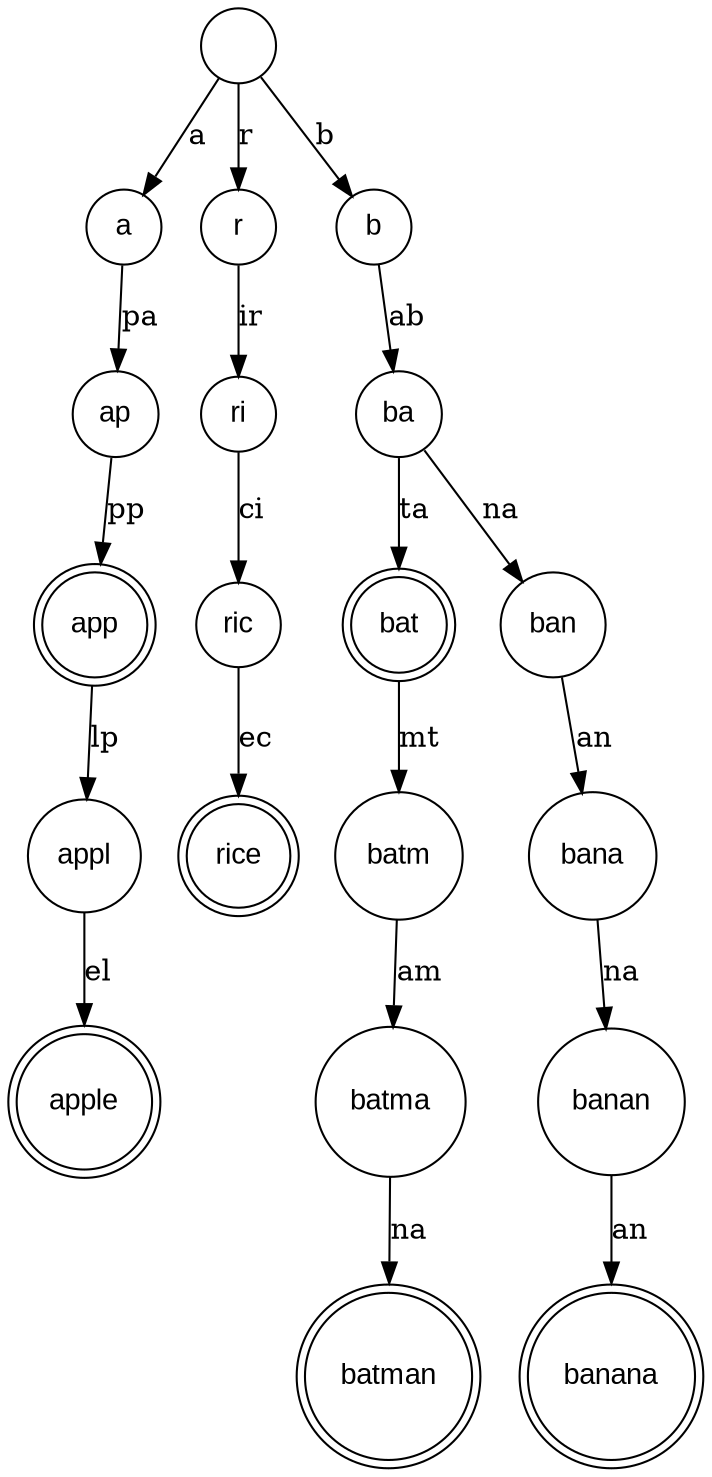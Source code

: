 digraph Trie {
  node [shape=circle]
  node [fontname="Arial"]
  "" -> "a" [label="a"]
  "a" -> "ap" [label="pa"]
  "ap" -> "app" [label="pp"]
  "app" [label="app", shape=doublecircle]
  "app" -> "appl" [label="lp"]
  "appl" -> "apple" [label="el"]
  "apple" [label="apple", shape=doublecircle]
  "" -> "r" [label="r"]
  "r" -> "ri" [label="ir"]
  "ri" -> "ric" [label="ci"]
  "ric" -> "rice" [label="ec"]
  "rice" [label="rice", shape=doublecircle]
  "" -> "b" [label="b"]
  "b" -> "ba" [label="ab"]
  "ba" -> "bat" [label="ta"]
  "bat" [label="bat", shape=doublecircle]
  "bat" -> "batm" [label="mt"]
  "batm" -> "batma" [label="am"]
  "batma" -> "batman" [label="na"]
  "batman" [label="batman", shape=doublecircle]
  "ba" -> "ban" [label="na"]
  "ban" -> "bana" [label="an"]
  "bana" -> "banan" [label="na"]
  "banan" -> "banana" [label="an"]
  "banana" [label="banana", shape=doublecircle]
}
